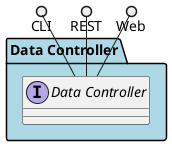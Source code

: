 @startuml



package "Data Controller" #lightblue {

    interface "Data Controller" as i {
    
    }
}

CLI ()-- i
REST ()-- i
Web ()-- i

package "Data Controller" #lightblue {
    
}



@enduml
